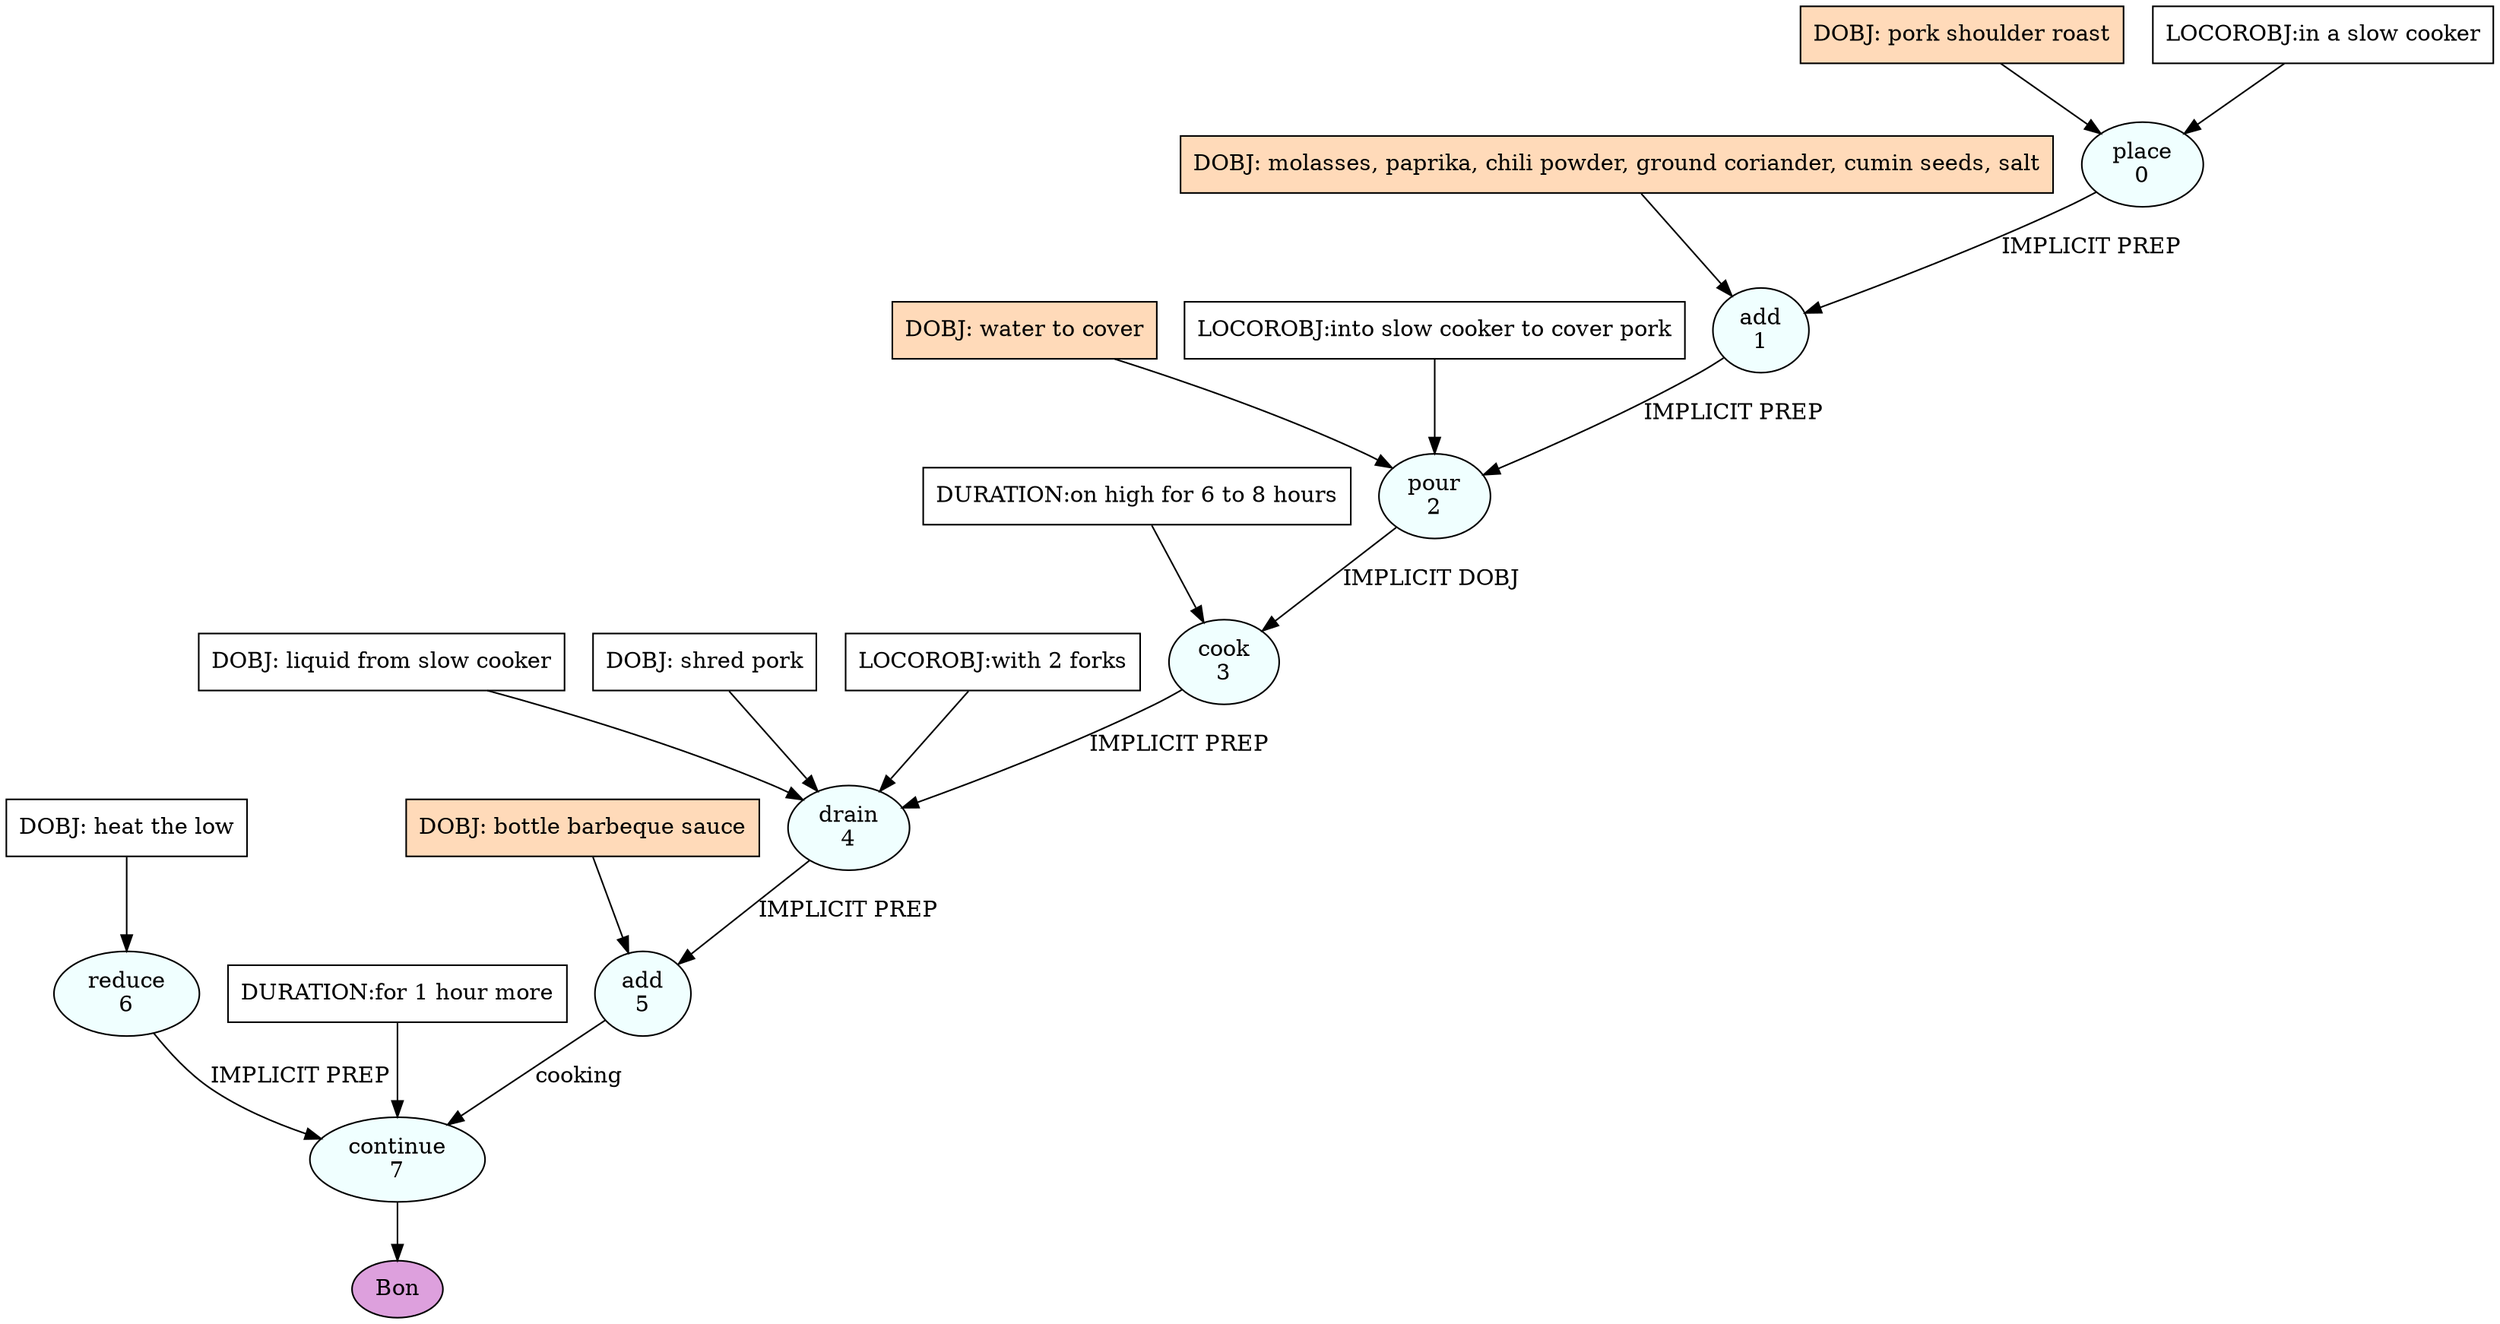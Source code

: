 digraph recipe {
E0[label="place
0", shape=oval, style=filled, fillcolor=azure]
E1[label="add
1", shape=oval, style=filled, fillcolor=azure]
E2[label="pour
2", shape=oval, style=filled, fillcolor=azure]
E3[label="cook
3", shape=oval, style=filled, fillcolor=azure]
E4[label="drain
4", shape=oval, style=filled, fillcolor=azure]
E5[label="add
5", shape=oval, style=filled, fillcolor=azure]
E6[label="reduce
6", shape=oval, style=filled, fillcolor=azure]
E7[label="continue
7", shape=oval, style=filled, fillcolor=azure]
D6[label="DOBJ: heat the low", shape=box, style=filled, fillcolor=white]
D6 -> E6
D0[label="DOBJ: pork shoulder roast", shape=box, style=filled, fillcolor=peachpuff]
D0 -> E0
P0_0[label="LOCOROBJ:in a slow cooker", shape=box, style=filled, fillcolor=white]
P0_0 -> E0
D1_ing[label="DOBJ: molasses, paprika, chili powder, ground coriander, cumin seeds, salt", shape=box, style=filled, fillcolor=peachpuff]
D1_ing -> E1
E0 -> E1 [label="IMPLICIT PREP"]
D2_ing[label="DOBJ: water to cover", shape=box, style=filled, fillcolor=peachpuff]
D2_ing -> E2
E1 -> E2 [label="IMPLICIT PREP"]
P2_1_0[label="LOCOROBJ:into slow cooker to cover pork", shape=box, style=filled, fillcolor=white]
P2_1_0 -> E2
E2 -> E3 [label="IMPLICIT DOBJ"]
P3_0_0[label="DURATION:on high for 6 to 8 hours", shape=box, style=filled, fillcolor=white]
P3_0_0 -> E3
D4_0[label="DOBJ: liquid from slow cooker", shape=box, style=filled, fillcolor=white]
D4_0 -> E4
D4_1[label="DOBJ: shred pork", shape=box, style=filled, fillcolor=white]
D4_1 -> E4
E3 -> E4 [label="IMPLICIT PREP"]
P4_1_0[label="LOCOROBJ:with 2 forks", shape=box, style=filled, fillcolor=white]
P4_1_0 -> E4
D5_ing[label="DOBJ: bottle barbeque sauce", shape=box, style=filled, fillcolor=peachpuff]
D5_ing -> E5
E4 -> E5 [label="IMPLICIT PREP"]
E5 -> E7 [label="cooking"]
E6 -> E7 [label="IMPLICIT PREP"]
P7_1_0[label="DURATION:for 1 hour more", shape=box, style=filled, fillcolor=white]
P7_1_0 -> E7
EOR[label="Bon", shape=oval, style=filled, fillcolor=plum]
E7 -> EOR
}
